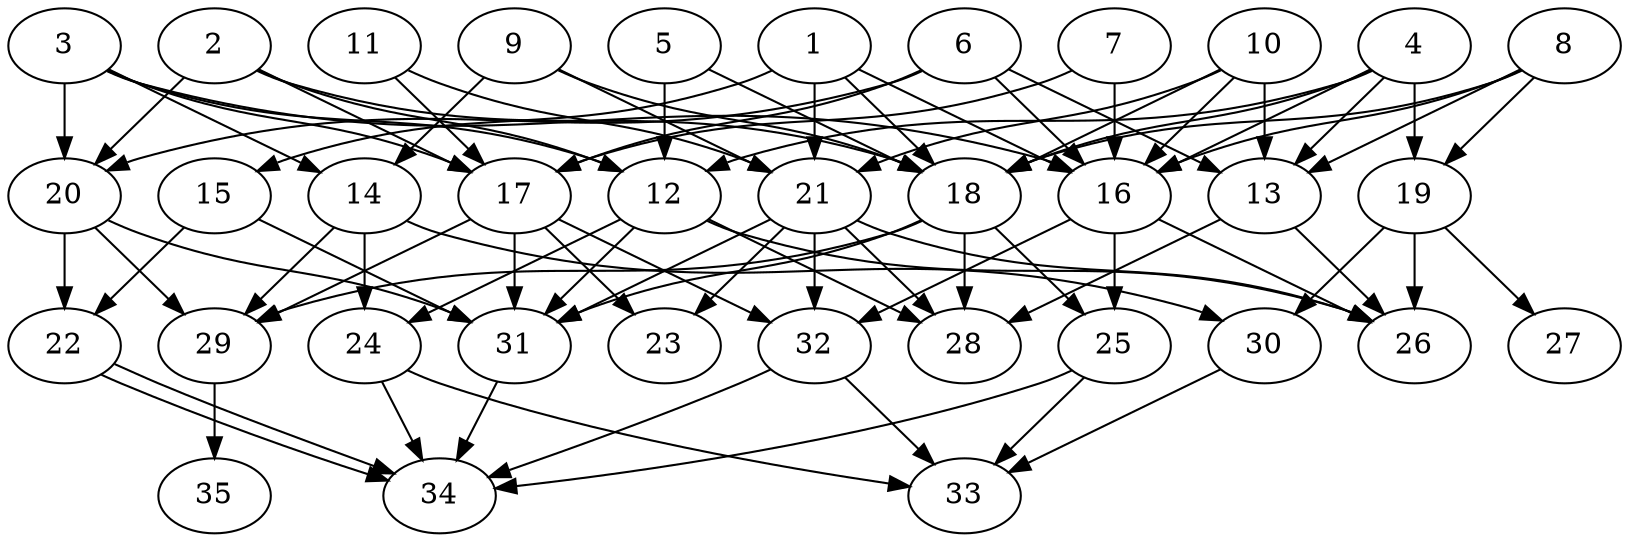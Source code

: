 // DAG automatically generated by daggen at Thu Oct  3 14:05:37 2019
// ./daggen --dot -n 35 --ccr 0.3 --fat 0.7 --regular 0.9 --density 0.6 --mindata 5242880 --maxdata 52428800 
digraph G {
  1 [size="43622400", alpha="0.03", expect_size="13086720"] 
  1 -> 15 [size ="13086720"]
  1 -> 16 [size ="13086720"]
  1 -> 18 [size ="13086720"]
  1 -> 21 [size ="13086720"]
  2 [size="73332053", alpha="0.11", expect_size="21999616"] 
  2 -> 12 [size ="21999616"]
  2 -> 17 [size ="21999616"]
  2 -> 18 [size ="21999616"]
  2 -> 20 [size ="21999616"]
  3 [size="70461440", alpha="0.08", expect_size="21138432"] 
  3 -> 12 [size ="21138432"]
  3 -> 14 [size ="21138432"]
  3 -> 16 [size ="21138432"]
  3 -> 17 [size ="21138432"]
  3 -> 20 [size ="21138432"]
  4 [size="81858560", alpha="0.04", expect_size="24557568"] 
  4 -> 12 [size ="24557568"]
  4 -> 13 [size ="24557568"]
  4 -> 16 [size ="24557568"]
  4 -> 18 [size ="24557568"]
  4 -> 19 [size ="24557568"]
  5 [size="121060693", alpha="0.09", expect_size="36318208"] 
  5 -> 12 [size ="36318208"]
  5 -> 18 [size ="36318208"]
  6 [size="103168000", alpha="0.01", expect_size="30950400"] 
  6 -> 13 [size ="30950400"]
  6 -> 16 [size ="30950400"]
  6 -> 17 [size ="30950400"]
  6 -> 20 [size ="30950400"]
  7 [size="39512747", alpha="0.11", expect_size="11853824"] 
  7 -> 16 [size ="11853824"]
  7 -> 17 [size ="11853824"]
  8 [size="84155733", alpha="0.03", expect_size="25246720"] 
  8 -> 13 [size ="25246720"]
  8 -> 16 [size ="25246720"]
  8 -> 18 [size ="25246720"]
  8 -> 19 [size ="25246720"]
  9 [size="139246933", alpha="0.00", expect_size="41774080"] 
  9 -> 14 [size ="41774080"]
  9 -> 18 [size ="41774080"]
  9 -> 21 [size ="41774080"]
  10 [size="155685547", alpha="0.03", expect_size="46705664"] 
  10 -> 13 [size ="46705664"]
  10 -> 16 [size ="46705664"]
  10 -> 18 [size ="46705664"]
  10 -> 21 [size ="46705664"]
  11 [size="52142080", alpha="0.15", expect_size="15642624"] 
  11 -> 17 [size ="15642624"]
  11 -> 21 [size ="15642624"]
  12 [size="76168533", alpha="0.16", expect_size="22850560"] 
  12 -> 24 [size ="22850560"]
  12 -> 26 [size ="22850560"]
  12 -> 28 [size ="22850560"]
  12 -> 31 [size ="22850560"]
  13 [size="161105920", alpha="0.06", expect_size="48331776"] 
  13 -> 26 [size ="48331776"]
  13 -> 28 [size ="48331776"]
  14 [size="67027627", alpha="0.13", expect_size="20108288"] 
  14 -> 24 [size ="20108288"]
  14 -> 29 [size ="20108288"]
  14 -> 30 [size ="20108288"]
  15 [size="97017173", alpha="0.01", expect_size="29105152"] 
  15 -> 22 [size ="29105152"]
  15 -> 31 [size ="29105152"]
  16 [size="164413440", alpha="0.20", expect_size="49324032"] 
  16 -> 25 [size ="49324032"]
  16 -> 26 [size ="49324032"]
  16 -> 32 [size ="49324032"]
  17 [size="173663573", alpha="0.14", expect_size="52099072"] 
  17 -> 23 [size ="52099072"]
  17 -> 29 [size ="52099072"]
  17 -> 31 [size ="52099072"]
  17 -> 32 [size ="52099072"]
  18 [size="103929173", alpha="0.20", expect_size="31178752"] 
  18 -> 25 [size ="31178752"]
  18 -> 28 [size ="31178752"]
  18 -> 29 [size ="31178752"]
  18 -> 31 [size ="31178752"]
  19 [size="126586880", alpha="0.04", expect_size="37976064"] 
  19 -> 26 [size ="37976064"]
  19 -> 27 [size ="37976064"]
  19 -> 30 [size ="37976064"]
  20 [size="127201280", alpha="0.09", expect_size="38160384"] 
  20 -> 22 [size ="38160384"]
  20 -> 29 [size ="38160384"]
  20 -> 31 [size ="38160384"]
  21 [size="152398507", alpha="0.16", expect_size="45719552"] 
  21 -> 23 [size ="45719552"]
  21 -> 26 [size ="45719552"]
  21 -> 28 [size ="45719552"]
  21 -> 31 [size ="45719552"]
  21 -> 32 [size ="45719552"]
  22 [size="112302080", alpha="0.11", expect_size="33690624"] 
  22 -> 34 [size ="33690624"]
  22 -> 34 [size ="33690624"]
  23 [size="84654080", alpha="0.13", expect_size="25396224"] 
  24 [size="129863680", alpha="0.03", expect_size="38959104"] 
  24 -> 33 [size ="38959104"]
  24 -> 34 [size ="38959104"]
  25 [size="78243840", alpha="0.06", expect_size="23473152"] 
  25 -> 33 [size ="23473152"]
  25 -> 34 [size ="23473152"]
  26 [size="86787413", alpha="0.20", expect_size="26036224"] 
  27 [size="85937493", alpha="0.17", expect_size="25781248"] 
  28 [size="36904960", alpha="0.02", expect_size="11071488"] 
  29 [size="35853653", alpha="0.03", expect_size="10756096"] 
  29 -> 35 [size ="10756096"]
  30 [size="67580587", alpha="0.01", expect_size="20274176"] 
  30 -> 33 [size ="20274176"]
  31 [size="134884693", alpha="0.04", expect_size="40465408"] 
  31 -> 34 [size ="40465408"]
  32 [size="106622293", alpha="0.14", expect_size="31986688"] 
  32 -> 33 [size ="31986688"]
  32 -> 34 [size ="31986688"]
  33 [size="38652587", alpha="0.02", expect_size="11595776"] 
  34 [size="141250560", alpha="0.17", expect_size="42375168"] 
  35 [size="164225707", alpha="0.02", expect_size="49267712"] 
}
